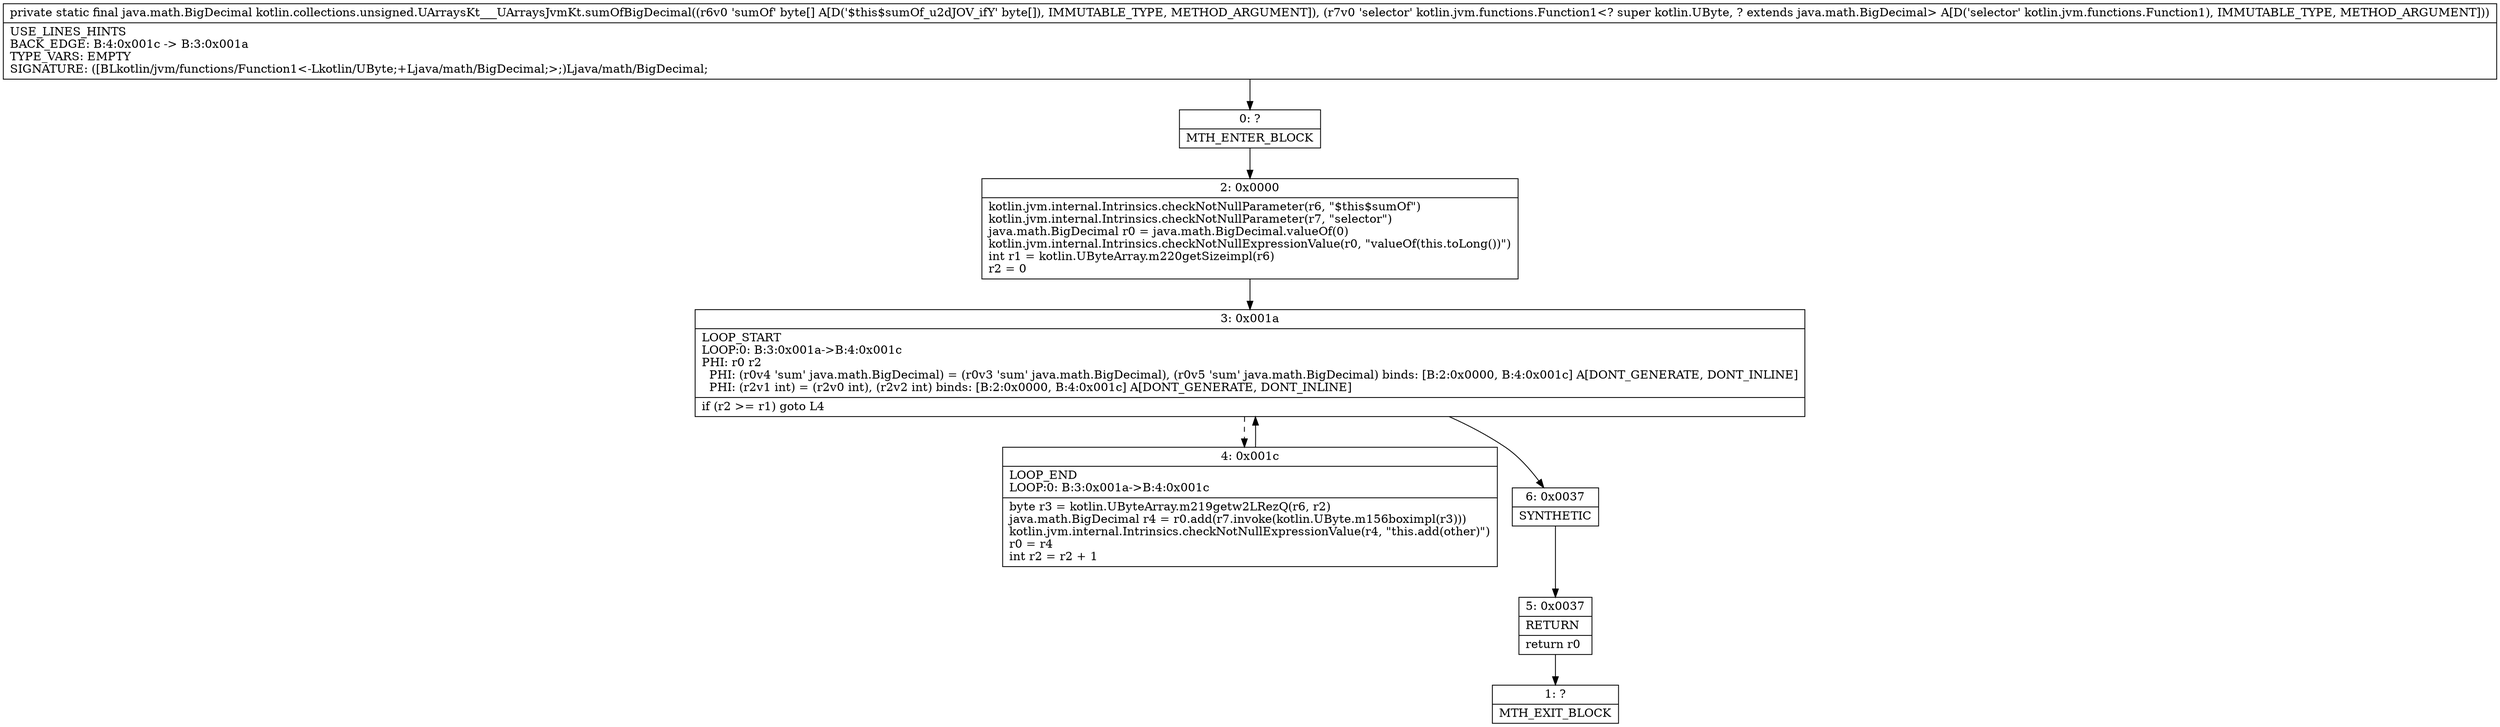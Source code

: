 digraph "CFG forkotlin.collections.unsigned.UArraysKt___UArraysJvmKt.sumOfBigDecimal([BLkotlin\/jvm\/functions\/Function1;)Ljava\/math\/BigDecimal;" {
Node_0 [shape=record,label="{0\:\ ?|MTH_ENTER_BLOCK\l}"];
Node_2 [shape=record,label="{2\:\ 0x0000|kotlin.jvm.internal.Intrinsics.checkNotNullParameter(r6, \"$this$sumOf\")\lkotlin.jvm.internal.Intrinsics.checkNotNullParameter(r7, \"selector\")\ljava.math.BigDecimal r0 = java.math.BigDecimal.valueOf(0)\lkotlin.jvm.internal.Intrinsics.checkNotNullExpressionValue(r0, \"valueOf(this.toLong())\")\lint r1 = kotlin.UByteArray.m220getSizeimpl(r6)\lr2 = 0\l}"];
Node_3 [shape=record,label="{3\:\ 0x001a|LOOP_START\lLOOP:0: B:3:0x001a\-\>B:4:0x001c\lPHI: r0 r2 \l  PHI: (r0v4 'sum' java.math.BigDecimal) = (r0v3 'sum' java.math.BigDecimal), (r0v5 'sum' java.math.BigDecimal) binds: [B:2:0x0000, B:4:0x001c] A[DONT_GENERATE, DONT_INLINE]\l  PHI: (r2v1 int) = (r2v0 int), (r2v2 int) binds: [B:2:0x0000, B:4:0x001c] A[DONT_GENERATE, DONT_INLINE]\l|if (r2 \>= r1) goto L4\l}"];
Node_4 [shape=record,label="{4\:\ 0x001c|LOOP_END\lLOOP:0: B:3:0x001a\-\>B:4:0x001c\l|byte r3 = kotlin.UByteArray.m219getw2LRezQ(r6, r2)\ljava.math.BigDecimal r4 = r0.add(r7.invoke(kotlin.UByte.m156boximpl(r3)))\lkotlin.jvm.internal.Intrinsics.checkNotNullExpressionValue(r4, \"this.add(other)\")\lr0 = r4\lint r2 = r2 + 1\l}"];
Node_6 [shape=record,label="{6\:\ 0x0037|SYNTHETIC\l}"];
Node_5 [shape=record,label="{5\:\ 0x0037|RETURN\l|return r0\l}"];
Node_1 [shape=record,label="{1\:\ ?|MTH_EXIT_BLOCK\l}"];
MethodNode[shape=record,label="{private static final java.math.BigDecimal kotlin.collections.unsigned.UArraysKt___UArraysJvmKt.sumOfBigDecimal((r6v0 'sumOf' byte[] A[D('$this$sumOf_u2dJOV_ifY' byte[]), IMMUTABLE_TYPE, METHOD_ARGUMENT]), (r7v0 'selector' kotlin.jvm.functions.Function1\<? super kotlin.UByte, ? extends java.math.BigDecimal\> A[D('selector' kotlin.jvm.functions.Function1), IMMUTABLE_TYPE, METHOD_ARGUMENT]))  | USE_LINES_HINTS\lBACK_EDGE: B:4:0x001c \-\> B:3:0x001a\lTYPE_VARS: EMPTY\lSIGNATURE: ([BLkotlin\/jvm\/functions\/Function1\<\-Lkotlin\/UByte;+Ljava\/math\/BigDecimal;\>;)Ljava\/math\/BigDecimal;\l}"];
MethodNode -> Node_0;Node_0 -> Node_2;
Node_2 -> Node_3;
Node_3 -> Node_4[style=dashed];
Node_3 -> Node_6;
Node_4 -> Node_3;
Node_6 -> Node_5;
Node_5 -> Node_1;
}

